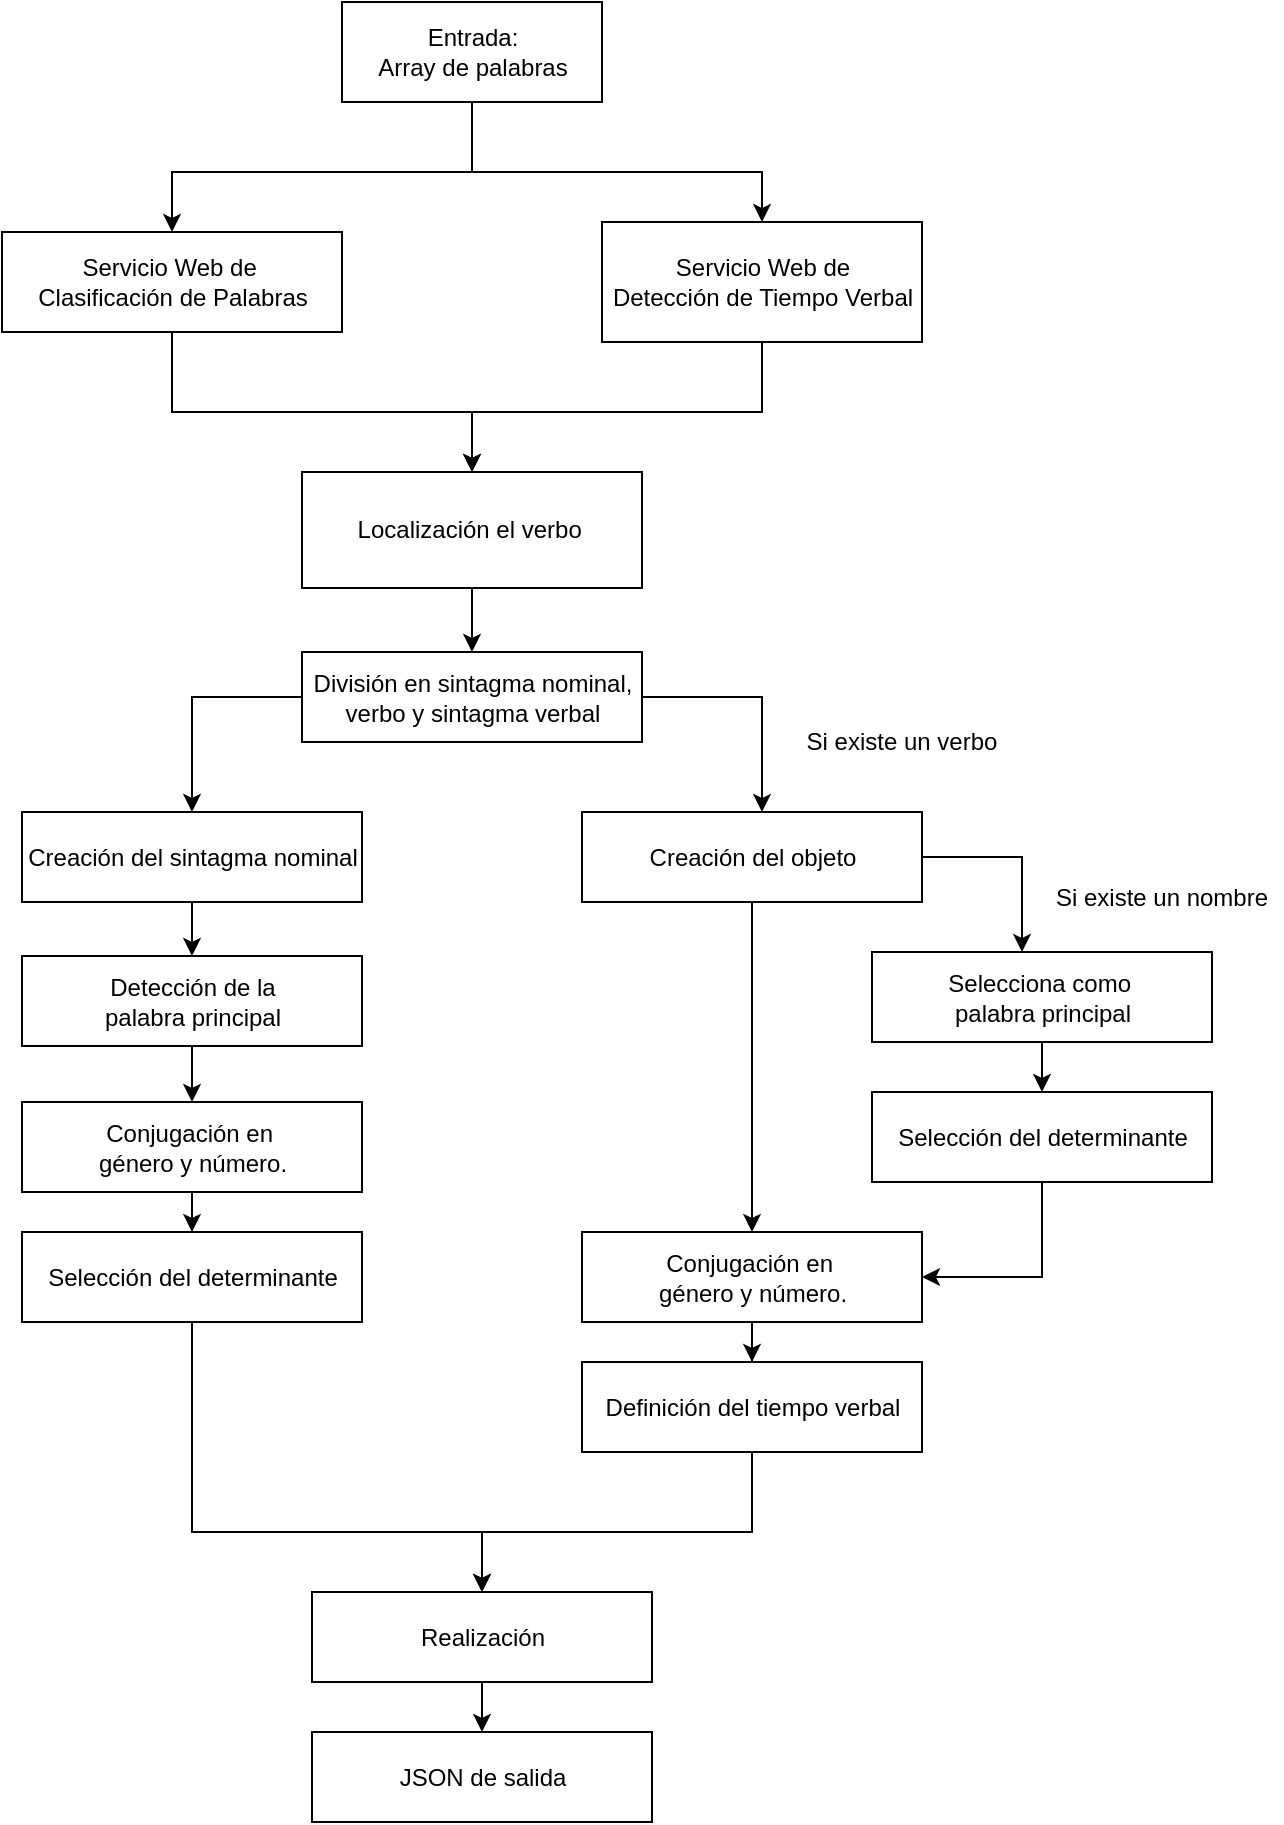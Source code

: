 <mxfile version="10.6.7" type="device"><diagram id="mjkM_YAU1npIJrq_aago" name="Page-1"><mxGraphModel dx="2323" dy="1245" grid="1" gridSize="10" guides="1" tooltips="1" connect="1" arrows="1" fold="1" page="1" pageScale="1" pageWidth="827" pageHeight="1169" math="0" shadow="0"><root><mxCell id="0"/><mxCell id="1" parent="0"/><mxCell id="Jm0uOe-CqYix3cxSpCPx-2" value="" style="edgeStyle=orthogonalEdgeStyle;rounded=0;orthogonalLoop=1;jettySize=auto;html=1;exitX=0.5;exitY=1;exitDx=0;exitDy=0;entryX=0.5;entryY=0;entryDx=0;entryDy=0;" parent="1" source="Jm0uOe-CqYix3cxSpCPx-6" target="Jm0uOe-CqYix3cxSpCPx-5" edge="1"><mxGeometry relative="1" as="geometry"><Array as="points"><mxPoint x="395" y="170"/><mxPoint x="245" y="170"/></Array></mxGeometry></mxCell><mxCell id="Jm0uOe-CqYix3cxSpCPx-3" style="edgeStyle=orthogonalEdgeStyle;rounded=0;orthogonalLoop=1;jettySize=auto;html=1;entryX=0.5;entryY=0;entryDx=0;entryDy=0;exitX=0.5;exitY=1;exitDx=0;exitDy=0;" parent="1" source="Jm0uOe-CqYix3cxSpCPx-6" target="Jm0uOe-CqYix3cxSpCPx-10" edge="1"><mxGeometry relative="1" as="geometry"><Array as="points"><mxPoint x="395" y="170"/><mxPoint x="540" y="170"/></Array></mxGeometry></mxCell><mxCell id="FvVxsVUE3jwzEv2wK249-1" style="edgeStyle=orthogonalEdgeStyle;rounded=0;orthogonalLoop=1;jettySize=auto;html=1;entryX=0.5;entryY=0;entryDx=0;entryDy=0;" parent="1" source="Jm0uOe-CqYix3cxSpCPx-5" target="Jm0uOe-CqYix3cxSpCPx-12" edge="1"><mxGeometry relative="1" as="geometry"><Array as="points"><mxPoint x="245" y="290"/><mxPoint x="395" y="290"/></Array></mxGeometry></mxCell><mxCell id="Jm0uOe-CqYix3cxSpCPx-5" value="Servicio Web de&amp;nbsp;&lt;br&gt;Clasificación de Palabras&lt;br&gt;" style="html=1;" parent="1" vertex="1"><mxGeometry x="160" y="200" width="170" height="50" as="geometry"/></mxCell><mxCell id="Jm0uOe-CqYix3cxSpCPx-6" value="Entrada:&lt;br&gt;Array de palabras&lt;br&gt;" style="html=1;" parent="1" vertex="1"><mxGeometry x="330" y="85" width="130" height="50" as="geometry"/></mxCell><mxCell id="Jm0uOe-CqYix3cxSpCPx-19" value="" style="edgeStyle=orthogonalEdgeStyle;rounded=0;orthogonalLoop=1;jettySize=auto;html=1;" parent="1" source="Jm0uOe-CqYix3cxSpCPx-10" target="Jm0uOe-CqYix3cxSpCPx-12" edge="1"><mxGeometry relative="1" as="geometry"><Array as="points"><mxPoint x="540" y="290"/><mxPoint x="395" y="290"/></Array></mxGeometry></mxCell><mxCell id="Jm0uOe-CqYix3cxSpCPx-10" value="Servicio Web&amp;nbsp;&lt;span&gt;de &lt;br&gt;Detección de Tiempo Verbal&lt;/span&gt;&lt;br&gt;" style="html=1;" parent="1" vertex="1"><mxGeometry x="460" y="195" width="160" height="60" as="geometry"/></mxCell><mxCell id="Jm0uOe-CqYix3cxSpCPx-21" value="" style="edgeStyle=orthogonalEdgeStyle;rounded=0;orthogonalLoop=1;jettySize=auto;html=1;" parent="1" source="Jm0uOe-CqYix3cxSpCPx-12" target="Jm0uOe-CqYix3cxSpCPx-20" edge="1"><mxGeometry relative="1" as="geometry"/></mxCell><mxCell id="Jm0uOe-CqYix3cxSpCPx-12" value="Localización el&amp;nbsp;verbo&amp;nbsp;&lt;br&gt;" style="html=1;" parent="1" vertex="1"><mxGeometry x="310" y="320" width="170" height="58" as="geometry"/></mxCell><mxCell id="Jm0uOe-CqYix3cxSpCPx-23" value="" style="edgeStyle=orthogonalEdgeStyle;rounded=0;orthogonalLoop=1;jettySize=auto;html=1;exitX=0;exitY=0.5;exitDx=0;exitDy=0;" parent="1" source="Jm0uOe-CqYix3cxSpCPx-20" target="Jm0uOe-CqYix3cxSpCPx-22" edge="1"><mxGeometry relative="1" as="geometry"><Array as="points"><mxPoint x="255" y="433"/></Array></mxGeometry></mxCell><mxCell id="Jm0uOe-CqYix3cxSpCPx-20" value="División en sintagma nominal,&lt;br&gt;verbo y sintagma verbal&lt;br&gt;" style="html=1;" parent="1" vertex="1"><mxGeometry x="310" y="410" width="170" height="45" as="geometry"/></mxCell><mxCell id="Jm0uOe-CqYix3cxSpCPx-27" value="" style="edgeStyle=orthogonalEdgeStyle;rounded=0;orthogonalLoop=1;jettySize=auto;html=1;exitX=1;exitY=0.5;exitDx=0;exitDy=0;" parent="1" source="Jm0uOe-CqYix3cxSpCPx-20" target="Jm0uOe-CqYix3cxSpCPx-26" edge="1"><mxGeometry relative="1" as="geometry"><Array as="points"><mxPoint x="540" y="433"/></Array></mxGeometry></mxCell><mxCell id="wn_tqzNAl6prReH3Zt0I-2" value="" style="edgeStyle=orthogonalEdgeStyle;rounded=0;orthogonalLoop=1;jettySize=auto;html=1;" edge="1" parent="1" source="Jm0uOe-CqYix3cxSpCPx-22" target="wn_tqzNAl6prReH3Zt0I-1"><mxGeometry relative="1" as="geometry"/></mxCell><mxCell id="Jm0uOe-CqYix3cxSpCPx-22" value="Creación del sintagma nominal&lt;br&gt;" style="html=1;" parent="1" vertex="1"><mxGeometry x="170" y="490" width="170" height="45" as="geometry"/></mxCell><mxCell id="wn_tqzNAl6prReH3Zt0I-4" value="" style="edgeStyle=orthogonalEdgeStyle;rounded=0;orthogonalLoop=1;jettySize=auto;html=1;entryX=0.5;entryY=0;entryDx=0;entryDy=0;" edge="1" parent="1" source="wn_tqzNAl6prReH3Zt0I-1" target="wn_tqzNAl6prReH3Zt0I-3"><mxGeometry relative="1" as="geometry"><mxPoint x="255" y="636" as="targetPoint"/></mxGeometry></mxCell><mxCell id="wn_tqzNAl6prReH3Zt0I-1" value="Detección de la &lt;br&gt;palabra principal&lt;br&gt;" style="html=1;" vertex="1" parent="1"><mxGeometry x="170" y="562" width="170" height="45" as="geometry"/></mxCell><mxCell id="wn_tqzNAl6prReH3Zt0I-10" value="" style="edgeStyle=orthogonalEdgeStyle;rounded=0;orthogonalLoop=1;jettySize=auto;html=1;" edge="1" parent="1" source="wn_tqzNAl6prReH3Zt0I-3" target="wn_tqzNAl6prReH3Zt0I-9"><mxGeometry relative="1" as="geometry"/></mxCell><mxCell id="wn_tqzNAl6prReH3Zt0I-3" value="Conjugación en&amp;nbsp;&lt;br&gt;género y número.&lt;br&gt;" style="html=1;" vertex="1" parent="1"><mxGeometry x="170" y="635" width="170" height="45" as="geometry"/></mxCell><mxCell id="wn_tqzNAl6prReH3Zt0I-27" style="edgeStyle=orthogonalEdgeStyle;rounded=0;orthogonalLoop=1;jettySize=auto;html=1;" edge="1" parent="1" source="wn_tqzNAl6prReH3Zt0I-9"><mxGeometry relative="1" as="geometry"><mxPoint x="400" y="880" as="targetPoint"/><Array as="points"><mxPoint x="255" y="850"/><mxPoint x="400" y="850"/></Array></mxGeometry></mxCell><mxCell id="wn_tqzNAl6prReH3Zt0I-9" value="Selección del determinante" style="html=1;" vertex="1" parent="1"><mxGeometry x="170" y="700" width="170" height="45" as="geometry"/></mxCell><mxCell id="wn_tqzNAl6prReH3Zt0I-14" value="" style="edgeStyle=orthogonalEdgeStyle;rounded=0;orthogonalLoop=1;jettySize=auto;html=1;" edge="1" parent="1" source="Jm0uOe-CqYix3cxSpCPx-26" target="wn_tqzNAl6prReH3Zt0I-13"><mxGeometry relative="1" as="geometry"><Array as="points"><mxPoint x="670" y="513"/></Array></mxGeometry></mxCell><mxCell id="wn_tqzNAl6prReH3Zt0I-25" style="edgeStyle=orthogonalEdgeStyle;rounded=0;orthogonalLoop=1;jettySize=auto;html=1;" edge="1" parent="1" source="Jm0uOe-CqYix3cxSpCPx-26" target="wn_tqzNAl6prReH3Zt0I-18"><mxGeometry relative="1" as="geometry"/></mxCell><mxCell id="Jm0uOe-CqYix3cxSpCPx-26" value="Creación del objeto&lt;br&gt;" style="html=1;" parent="1" vertex="1"><mxGeometry x="450" y="490" width="170" height="45" as="geometry"/></mxCell><mxCell id="wn_tqzNAl6prReH3Zt0I-22" style="edgeStyle=orthogonalEdgeStyle;rounded=0;orthogonalLoop=1;jettySize=auto;html=1;entryX=0.5;entryY=0;entryDx=0;entryDy=0;" edge="1" parent="1" source="wn_tqzNAl6prReH3Zt0I-13" target="wn_tqzNAl6prReH3Zt0I-16"><mxGeometry relative="1" as="geometry"/></mxCell><mxCell id="wn_tqzNAl6prReH3Zt0I-13" value="Selecciona como&amp;nbsp;&lt;br&gt;palabra principal&lt;br&gt;" style="html=1;" vertex="1" parent="1"><mxGeometry x="595" y="560" width="170" height="45" as="geometry"/></mxCell><mxCell id="Jm0uOe-CqYix3cxSpCPx-33" value="" style="edgeStyle=orthogonalEdgeStyle;rounded=0;orthogonalLoop=1;jettySize=auto;html=1;" parent="1" source="Jm0uOe-CqYix3cxSpCPx-24" target="Jm0uOe-CqYix3cxSpCPx-32" edge="1"><mxGeometry relative="1" as="geometry"/></mxCell><mxCell id="Jm0uOe-CqYix3cxSpCPx-24" value="Realización&lt;br&gt;" style="html=1;" parent="1" vertex="1"><mxGeometry x="315" y="880" width="170" height="45" as="geometry"/></mxCell><mxCell id="Jm0uOe-CqYix3cxSpCPx-32" value="JSON de salida" style="html=1;" parent="1" vertex="1"><mxGeometry x="315" y="950" width="170" height="45" as="geometry"/></mxCell><mxCell id="Jm0uOe-CqYix3cxSpCPx-36" value="Si existe un verbo" style="text;html=1;strokeColor=none;fillColor=none;align=center;verticalAlign=middle;whiteSpace=wrap;rounded=0;" parent="1" vertex="1"><mxGeometry x="550" y="445" width="120" height="20" as="geometry"/></mxCell><mxCell id="wn_tqzNAl6prReH3Zt0I-26" style="edgeStyle=orthogonalEdgeStyle;rounded=0;orthogonalLoop=1;jettySize=auto;html=1;entryX=0.5;entryY=0;entryDx=0;entryDy=0;" edge="1" parent="1" source="wn_tqzNAl6prReH3Zt0I-11" target="Jm0uOe-CqYix3cxSpCPx-24"><mxGeometry relative="1" as="geometry"><Array as="points"><mxPoint x="535" y="850"/><mxPoint x="400" y="850"/></Array></mxGeometry></mxCell><mxCell id="wn_tqzNAl6prReH3Zt0I-11" value="Definición del tiempo verbal" style="html=1;" vertex="1" parent="1"><mxGeometry x="450" y="765" width="170" height="45" as="geometry"/></mxCell><mxCell id="wn_tqzNAl6prReH3Zt0I-15" value="Si existe un nombre" style="text;html=1;strokeColor=none;fillColor=none;align=center;verticalAlign=middle;whiteSpace=wrap;rounded=0;" vertex="1" parent="1"><mxGeometry x="680" y="522.5" width="120" height="20" as="geometry"/></mxCell><mxCell id="wn_tqzNAl6prReH3Zt0I-23" style="edgeStyle=orthogonalEdgeStyle;rounded=0;orthogonalLoop=1;jettySize=auto;html=1;entryX=1;entryY=0.5;entryDx=0;entryDy=0;" edge="1" parent="1" source="wn_tqzNAl6prReH3Zt0I-16" target="wn_tqzNAl6prReH3Zt0I-18"><mxGeometry relative="1" as="geometry"/></mxCell><mxCell id="wn_tqzNAl6prReH3Zt0I-16" value="Selección del determinante" style="html=1;" vertex="1" parent="1"><mxGeometry x="595" y="630" width="170" height="45" as="geometry"/></mxCell><mxCell id="wn_tqzNAl6prReH3Zt0I-24" style="edgeStyle=orthogonalEdgeStyle;rounded=0;orthogonalLoop=1;jettySize=auto;html=1;" edge="1" parent="1" source="wn_tqzNAl6prReH3Zt0I-18" target="wn_tqzNAl6prReH3Zt0I-11"><mxGeometry relative="1" as="geometry"/></mxCell><mxCell id="wn_tqzNAl6prReH3Zt0I-18" value="Conjugación en&amp;nbsp;&lt;br&gt;género y número.&lt;br&gt;" style="html=1;" vertex="1" parent="1"><mxGeometry x="450" y="700" width="170" height="45" as="geometry"/></mxCell></root></mxGraphModel></diagram></mxfile>